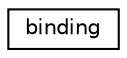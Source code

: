 digraph "Graphical Class Hierarchy"
{
  edge [fontname="Helvetica",fontsize="10",labelfontname="Helvetica",labelfontsize="10"];
  node [fontname="Helvetica",fontsize="10",shape=record];
  rankdir="LR";
  Node0 [label="binding",height=0.2,width=0.4,color="black", fillcolor="white", style="filled",URL="$structbinding.html"];
}
